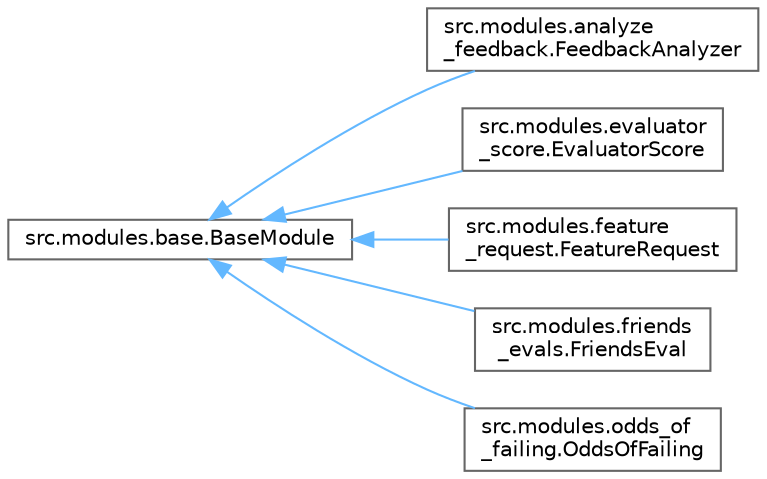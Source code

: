 digraph "Graphical Class Hierarchy"
{
 // LATEX_PDF_SIZE
  bgcolor="transparent";
  edge [fontname=Helvetica,fontsize=10,labelfontname=Helvetica,labelfontsize=10];
  node [fontname=Helvetica,fontsize=10,shape=box,height=0.2,width=0.4];
  rankdir="LR";
  Node0 [id="Node000000",label="src.modules.base.BaseModule",height=0.2,width=0.4,color="grey40", fillcolor="white", style="filled",URL="$classsrc_1_1modules_1_1base_1_1_base_module.html",tooltip=" "];
  Node0 -> Node1 [id="edge2_Node000000_Node000001",dir="back",color="steelblue1",style="solid",tooltip=" "];
  Node1 [id="Node000001",label="src.modules.analyze\l_feedback.FeedbackAnalyzer",height=0.2,width=0.4,color="grey40", fillcolor="white", style="filled",URL="$classsrc_1_1modules_1_1analyze__feedback_1_1_feedback_analyzer.html",tooltip=" "];
  Node0 -> Node2 [id="edge3_Node000000_Node000002",dir="back",color="steelblue1",style="solid",tooltip=" "];
  Node2 [id="Node000002",label="src.modules.evaluator\l_score.EvaluatorScore",height=0.2,width=0.4,color="grey40", fillcolor="white", style="filled",URL="$classsrc_1_1modules_1_1evaluator__score_1_1_evaluator_score.html",tooltip=" "];
  Node0 -> Node3 [id="edge4_Node000000_Node000003",dir="back",color="steelblue1",style="solid",tooltip=" "];
  Node3 [id="Node000003",label="src.modules.feature\l_request.FeatureRequest",height=0.2,width=0.4,color="grey40", fillcolor="white", style="filled",URL="$classsrc_1_1modules_1_1feature__request_1_1_feature_request.html",tooltip=" "];
  Node0 -> Node4 [id="edge5_Node000000_Node000004",dir="back",color="steelblue1",style="solid",tooltip=" "];
  Node4 [id="Node000004",label="src.modules.friends\l_evals.FriendsEval",height=0.2,width=0.4,color="grey40", fillcolor="white", style="filled",URL="$classsrc_1_1modules_1_1friends__evals_1_1_friends_eval.html",tooltip=" "];
  Node0 -> Node5 [id="edge6_Node000000_Node000005",dir="back",color="steelblue1",style="solid",tooltip=" "];
  Node5 [id="Node000005",label="src.modules.odds_of\l_failing.OddsOfFailing",height=0.2,width=0.4,color="grey40", fillcolor="white", style="filled",URL="$classsrc_1_1modules_1_1odds__of__failing_1_1_odds_of_failing.html",tooltip=" "];
}
